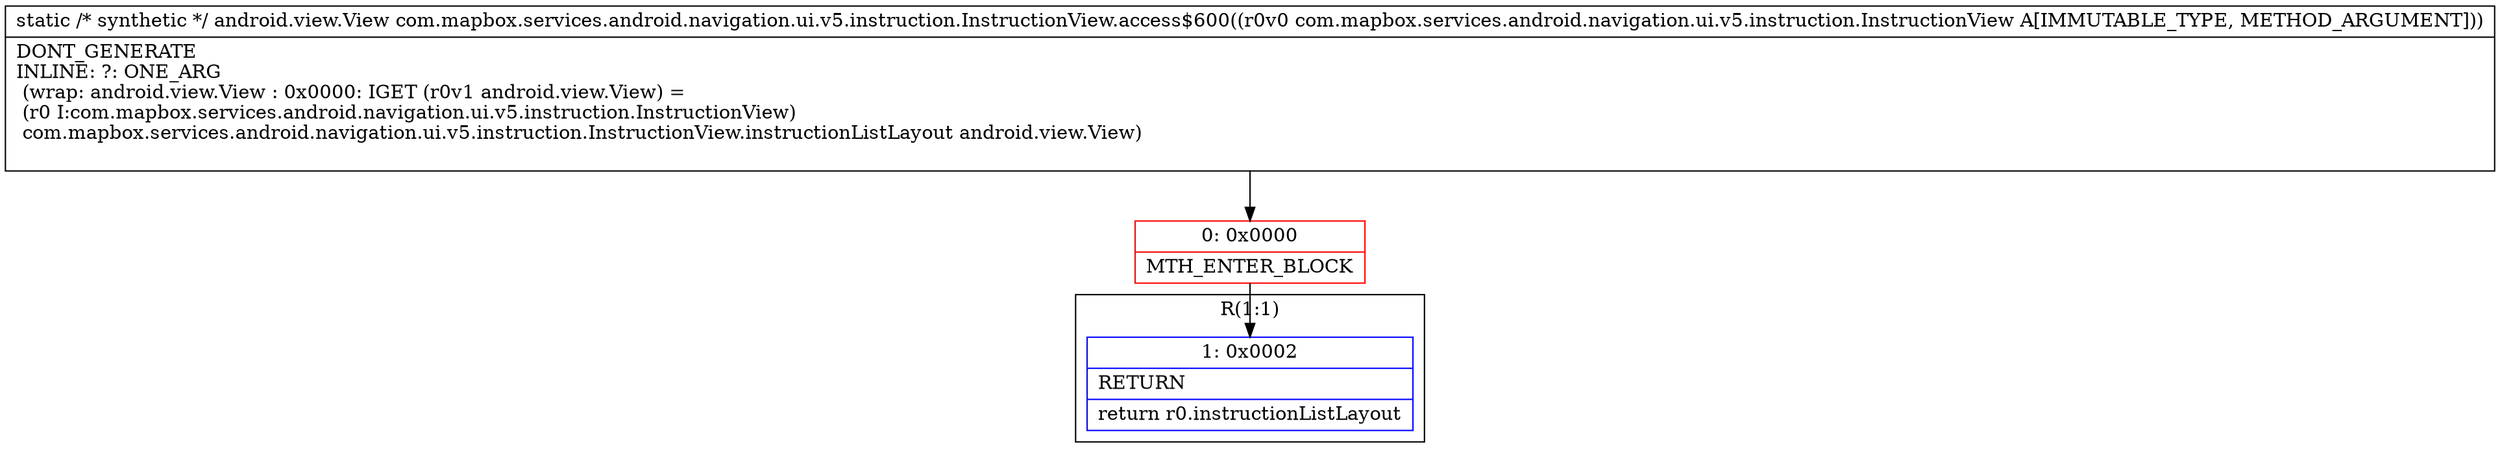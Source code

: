 digraph "CFG forcom.mapbox.services.android.navigation.ui.v5.instruction.InstructionView.access$600(Lcom\/mapbox\/services\/android\/navigation\/ui\/v5\/instruction\/InstructionView;)Landroid\/view\/View;" {
subgraph cluster_Region_1760041402 {
label = "R(1:1)";
node [shape=record,color=blue];
Node_1 [shape=record,label="{1\:\ 0x0002|RETURN\l|return r0.instructionListLayout\l}"];
}
Node_0 [shape=record,color=red,label="{0\:\ 0x0000|MTH_ENTER_BLOCK\l}"];
MethodNode[shape=record,label="{static \/* synthetic *\/ android.view.View com.mapbox.services.android.navigation.ui.v5.instruction.InstructionView.access$600((r0v0 com.mapbox.services.android.navigation.ui.v5.instruction.InstructionView A[IMMUTABLE_TYPE, METHOD_ARGUMENT]))  | DONT_GENERATE\lINLINE: ?: ONE_ARG  \l  (wrap: android.view.View : 0x0000: IGET  (r0v1 android.view.View) = \l  (r0 I:com.mapbox.services.android.navigation.ui.v5.instruction.InstructionView)\l com.mapbox.services.android.navigation.ui.v5.instruction.InstructionView.instructionListLayout android.view.View)\l\l}"];
MethodNode -> Node_0;
Node_0 -> Node_1;
}


